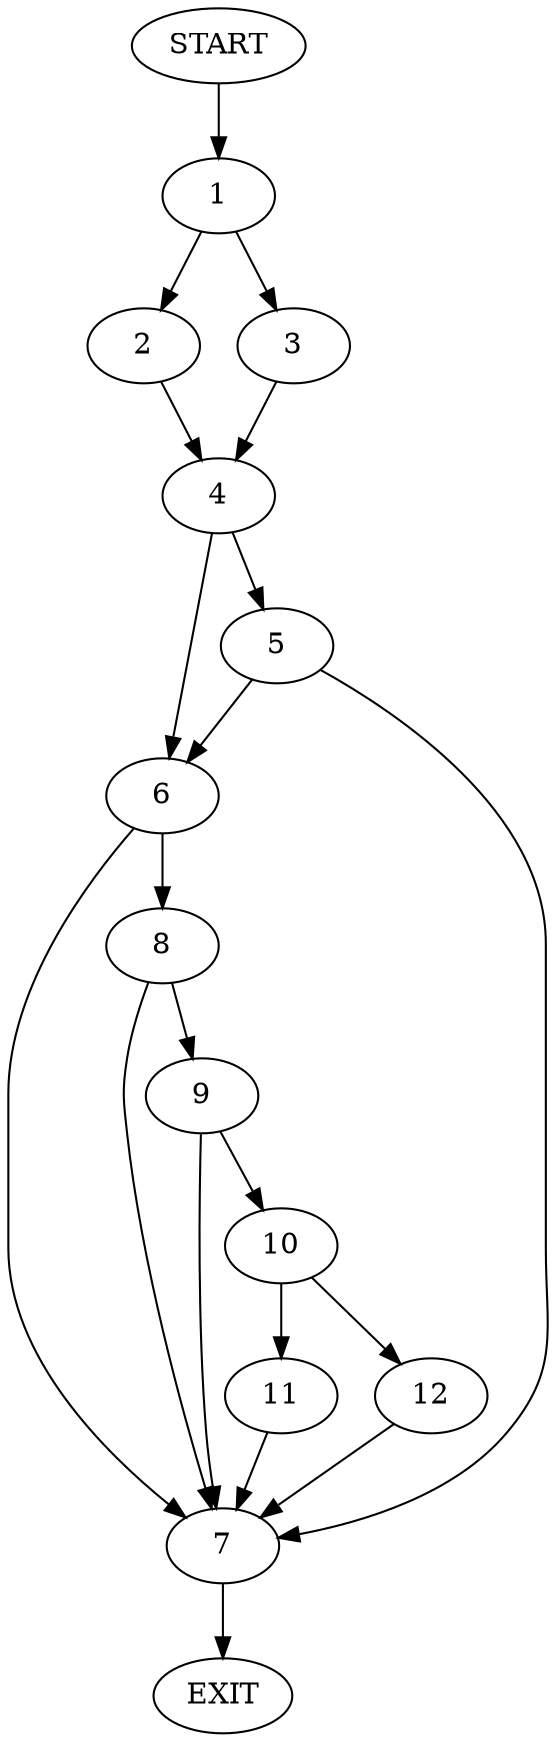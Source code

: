 digraph {
0 [label="START"];
1;
2;
3;
4;
5;
6;
7;
8;
9;
10;
11;
12;
13 [label="EXIT"];
0 -> 1;
1 -> 2;
1 -> 3;
2 -> 4;
3 -> 4;
4 -> 5;
4 -> 6;
6 -> 7;
6 -> 8;
5 -> 7;
5 -> 6;
7 -> 13;
8 -> 7;
8 -> 9;
9 -> 7;
9 -> 10;
10 -> 11;
10 -> 12;
12 -> 7;
11 -> 7;
}